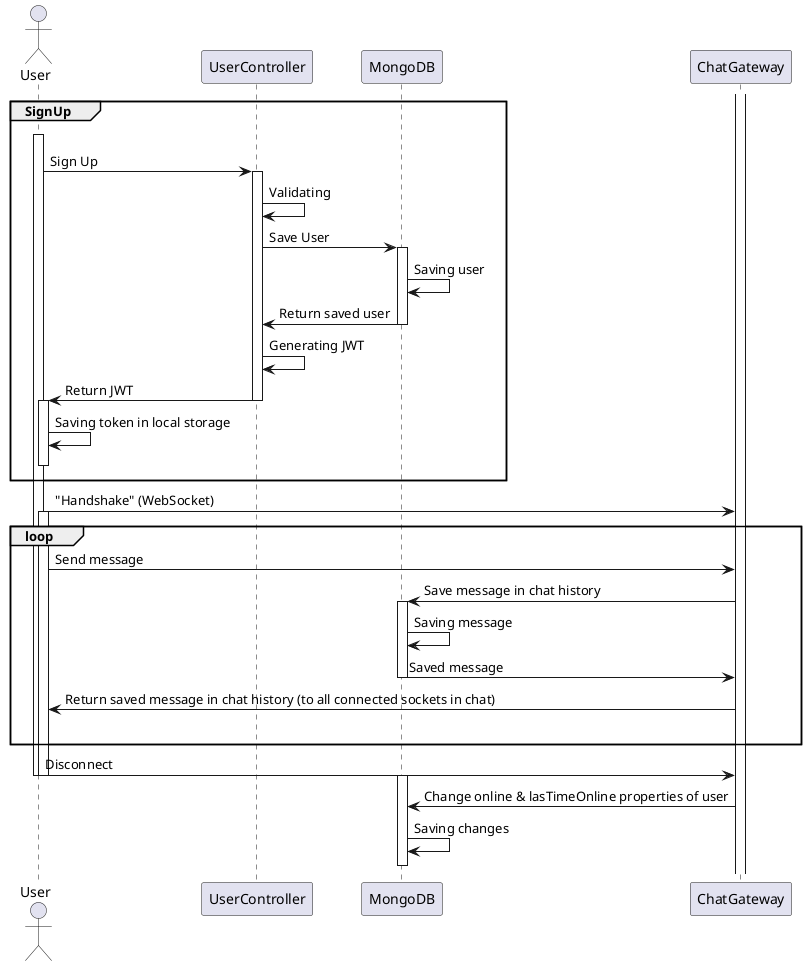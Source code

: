 @startuml

actor User as user
participant UserController as controller
participant MongoDB as db
participant ChatGateway as chat


group SignUp
user -[hidden]-> user
activate user
user -> controller : Sign Up
activate controller
controller -> controller : Validating
controller -> db : Save User
activate db
db -> db : Saving user
db -> controller : Return saved user
deactivate db
controller -> controller : Generating JWT
controller -> user : Return JWT
deactivate controller
activate user
user -> user : Saving token in local storage
user -[hidden]-> user
deactivate user
end

activate chat
user -> chat : "Handshake" (WebSocket)
activate user
loop
    user -> chat : Send message
    chat -> db : Save message in chat history
    activate db
    db -> db : Saving message
    db -> chat : Saved message
    deactivate db
    chat -> user : Return saved message in chat history (to all connected sockets in chat)
    user -[hidden]-> user
end
user -> chat : Disconnect
deactivate user
deactivate user
activate db
chat -> db : Change online & lasTimeOnline properties of user
db -> db : Saving changes
db -[hidden]-> chat
deactivate db

@enduml